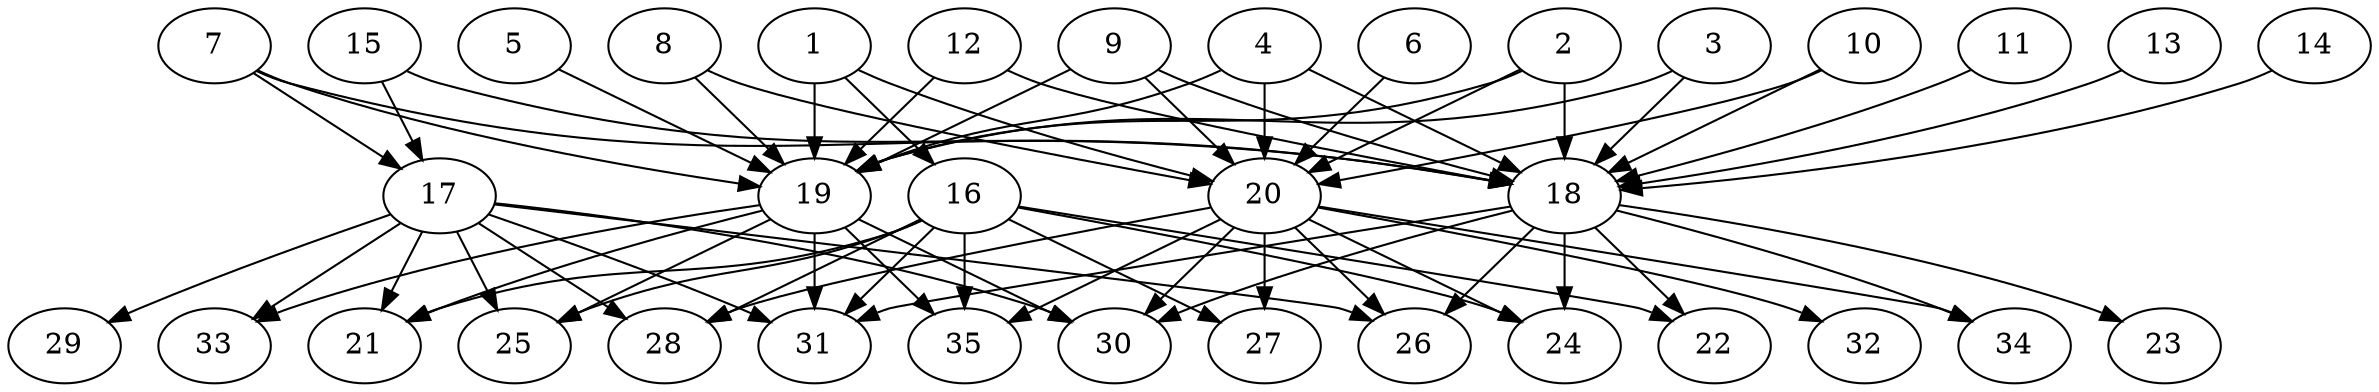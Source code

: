 // DAG (tier=3-complex, mode=data, n=35, ccr=0.544, fat=0.700, density=0.730, regular=0.357, jump=0.301, mindata=4194304, maxdata=33554432)
// DAG automatically generated by daggen at Sun Aug 24 16:33:35 2025
// /home/ermia/Project/Environments/daggen/bin/daggen --dot --ccr 0.544 --fat 0.700 --regular 0.357 --density 0.730 --jump 0.301 --mindata 4194304 --maxdata 33554432 -n 35 
digraph G {
  1 [size="2282530325532307456", alpha="0.16", expect_size="1141265162766153728"]
  1 -> 16 [size ="4589341166796800"]
  1 -> 19 [size ="4589341166796800"]
  1 -> 20 [size ="4589341166796800"]
  2 [size="55460972260238480", alpha="0.10", expect_size="27730486130119240"]
  2 -> 18 [size ="3731860710490112"]
  2 -> 19 [size ="3731860710490112"]
  2 -> 20 [size ="3731860710490112"]
  3 [size="3857384030708287488", alpha="0.03", expect_size="1928692015354143744"]
  3 -> 18 [size ="3236722997460992"]
  3 -> 19 [size ="3236722997460992"]
  4 [size="1070523818679730176000", alpha="0.10", expect_size="535261909339865088000"]
  4 -> 18 [size ="837183917260800"]
  4 -> 19 [size ="837183917260800"]
  4 -> 20 [size ="837183917260800"]
  5 [size="11353901166421014528", alpha="0.13", expect_size="5676950583210507264"]
  5 -> 19 [size ="3921765541609472"]
  6 [size="51100555878205384", alpha="0.05", expect_size="25550277939102692"]
  6 -> 20 [size ="1400063381209088"]
  7 [size="146021127226338496", alpha="0.14", expect_size="73010563613169248"]
  7 -> 17 [size ="6764009910960128"]
  7 -> 18 [size ="6764009910960128"]
  7 -> 19 [size ="6764009910960128"]
  8 [size="33200856846371884367872", alpha="0.12", expect_size="16600428423185942183936"]
  8 -> 19 [size ="8263984901783552"]
  8 -> 20 [size ="8263984901783552"]
  9 [size="22425615314266521337856", alpha="0.08", expect_size="11212807657133260668928"]
  9 -> 18 [size ="6361891123232768"]
  9 -> 19 [size ="6361891123232768"]
  9 -> 20 [size ="6361891123232768"]
  10 [size="2212943470945362432", alpha="0.16", expect_size="1106471735472681216"]
  10 -> 18 [size ="1227770122207232"]
  10 -> 20 [size ="1227770122207232"]
  11 [size="5904836535263687680", alpha="0.01", expect_size="2952418267631843840"]
  11 -> 18 [size ="6605355370938368"]
  12 [size="278761531364435296", alpha="0.09", expect_size="139380765682217648"]
  12 -> 18 [size ="6845241332072448"]
  12 -> 19 [size ="6845241332072448"]
  13 [size="5849322832668838912", alpha="0.16", expect_size="2924661416334419456"]
  13 -> 18 [size ="2857360674521088"]
  14 [size="471160857429201125376", alpha="0.19", expect_size="235580428714600562688"]
  14 -> 18 [size ="484398499627008"]
  15 [size="7042442674837454848", alpha="0.09", expect_size="3521221337418727424"]
  15 -> 17 [size ="2922755074818048"]
  15 -> 18 [size ="2922755074818048"]
  16 [size="82295434367936848", alpha="0.07", expect_size="41147717183968424"]
  16 -> 21 [size ="3084006937591808"]
  16 -> 22 [size ="3084006937591808"]
  16 -> 24 [size ="3084006937591808"]
  16 -> 25 [size ="3084006937591808"]
  16 -> 27 [size ="3084006937591808"]
  16 -> 28 [size ="3084006937591808"]
  16 -> 31 [size ="3084006937591808"]
  16 -> 35 [size ="3084006937591808"]
  17 [size="4987889702389897216", alpha="0.15", expect_size="2493944851194948608"]
  17 -> 21 [size ="2764005265375232"]
  17 -> 25 [size ="2764005265375232"]
  17 -> 26 [size ="2764005265375232"]
  17 -> 28 [size ="2764005265375232"]
  17 -> 29 [size ="2764005265375232"]
  17 -> 30 [size ="2764005265375232"]
  17 -> 31 [size ="2764005265375232"]
  17 -> 33 [size ="2764005265375232"]
  18 [size="589577696005065344", alpha="0.18", expect_size="294788848002532672"]
  18 -> 22 [size ="296478782259200"]
  18 -> 23 [size ="296478782259200"]
  18 -> 24 [size ="296478782259200"]
  18 -> 26 [size ="296478782259200"]
  18 -> 30 [size ="296478782259200"]
  18 -> 31 [size ="296478782259200"]
  18 -> 34 [size ="296478782259200"]
  19 [size="12776833348415326208", alpha="0.14", expect_size="6388416674207663104"]
  19 -> 21 [size ="6449514017718272"]
  19 -> 25 [size ="6449514017718272"]
  19 -> 30 [size ="6449514017718272"]
  19 -> 31 [size ="6449514017718272"]
  19 -> 33 [size ="6449514017718272"]
  19 -> 35 [size ="6449514017718272"]
  20 [size="986213489076865152", alpha="0.13", expect_size="493106744538432576"]
  20 -> 24 [size ="615381781708800"]
  20 -> 26 [size ="615381781708800"]
  20 -> 27 [size ="615381781708800"]
  20 -> 28 [size ="615381781708800"]
  20 -> 30 [size ="615381781708800"]
  20 -> 32 [size ="615381781708800"]
  20 -> 34 [size ="615381781708800"]
  20 -> 35 [size ="615381781708800"]
  21 [size="322941812211712000000", alpha="0.04", expect_size="161470906105856000000"]
  22 [size="111409250543664928", alpha="0.01", expect_size="55704625271832464"]
  23 [size="3055133029879713792", alpha="0.16", expect_size="1527566514939856896"]
  24 [size="1043429977015451648000", alpha="0.14", expect_size="521714988507725824000"]
  25 [size="1025761204580564224", alpha="0.03", expect_size="512880602290282112"]
  26 [size="7822840853464816287744", alpha="0.07", expect_size="3911420426732408143872"]
  27 [size="11436321371685327470592", alpha="0.16", expect_size="5718160685842663735296"]
  28 [size="2312737404526821376", alpha="0.11", expect_size="1156368702263410688"]
  29 [size="132423953901837776", alpha="0.19", expect_size="66211976950918888"]
  30 [size="136093036974870448", alpha="0.14", expect_size="68046518487435224"]
  31 [size="222422372391935648", alpha="0.01", expect_size="111211186195967824"]
  32 [size="131101466891223302144", alpha="0.03", expect_size="65550733445611651072"]
  33 [size="6701974461539336323072", alpha="0.01", expect_size="3350987230769668161536"]
  34 [size="1334488868739985664", alpha="0.17", expect_size="667244434369992832"]
  35 [size="2973579523346575392768", alpha="0.17", expect_size="1486789761673287696384"]
}